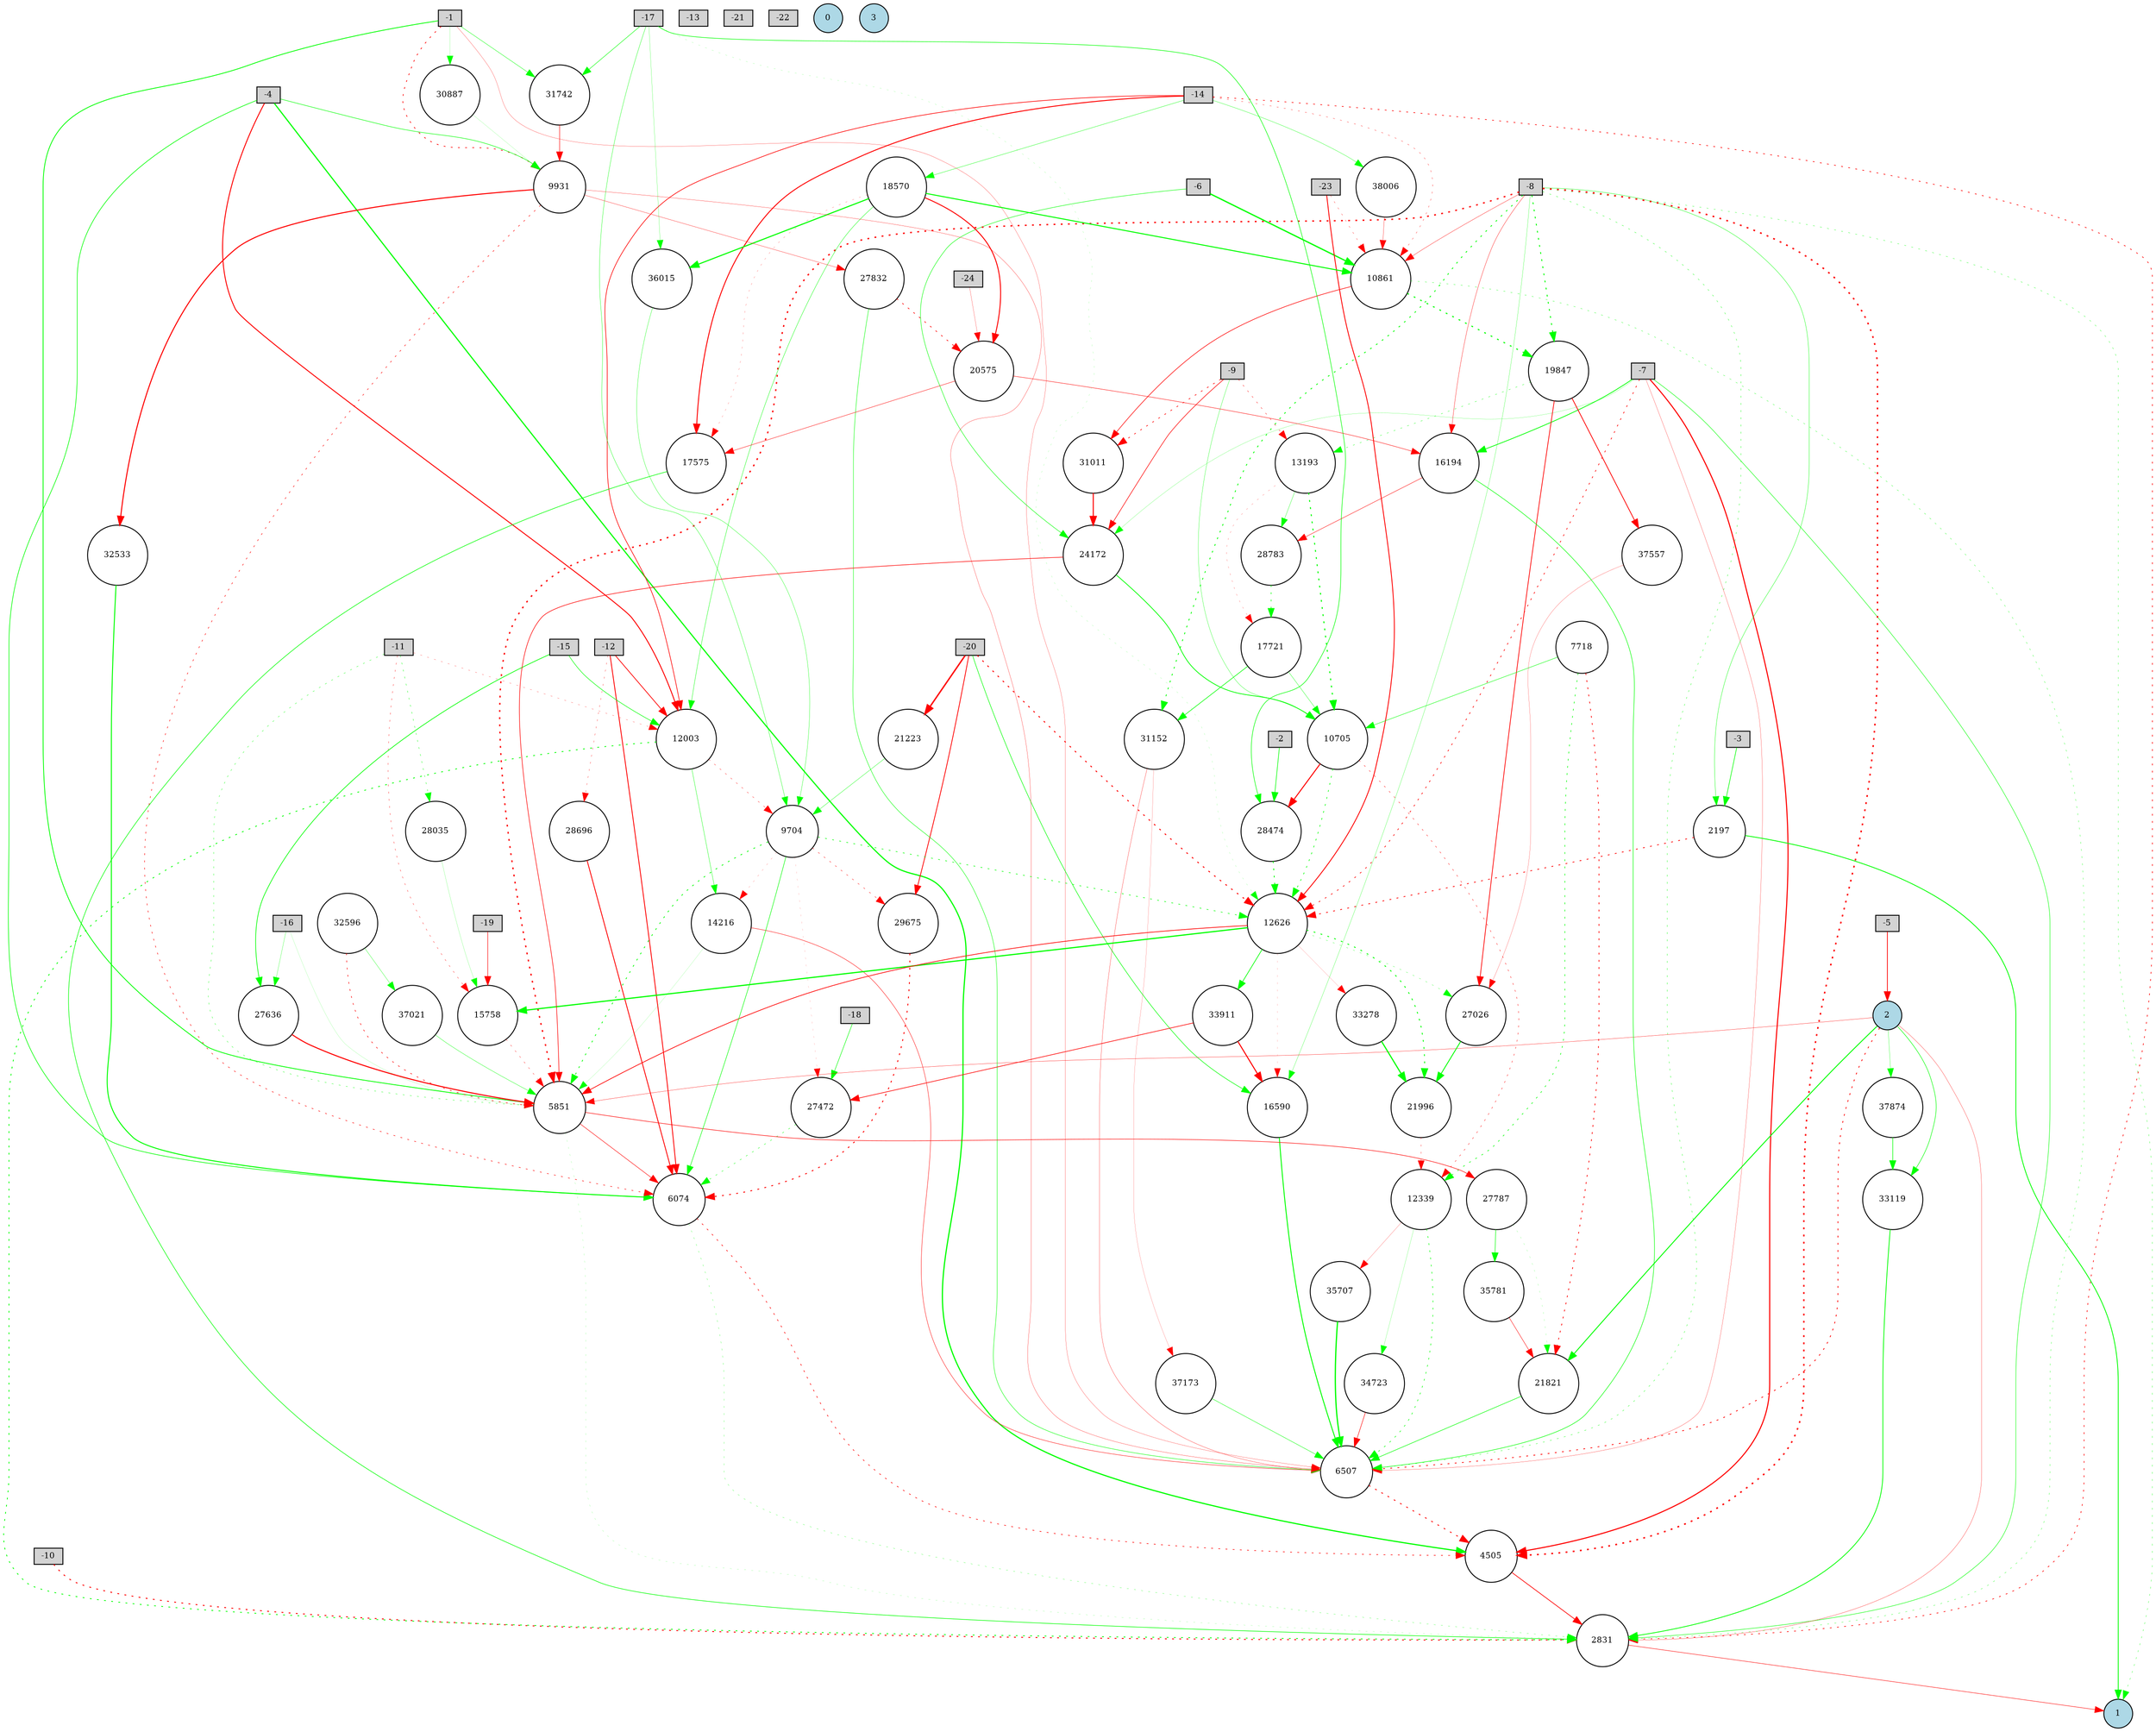 digraph {
	node [fontsize=9 height=0.2 shape=circle width=0.2]
	-1 [fillcolor=lightgray shape=box style=filled]
	-2 [fillcolor=lightgray shape=box style=filled]
	-3 [fillcolor=lightgray shape=box style=filled]
	-4 [fillcolor=lightgray shape=box style=filled]
	-5 [fillcolor=lightgray shape=box style=filled]
	-6 [fillcolor=lightgray shape=box style=filled]
	-7 [fillcolor=lightgray shape=box style=filled]
	-8 [fillcolor=lightgray shape=box style=filled]
	-9 [fillcolor=lightgray shape=box style=filled]
	-10 [fillcolor=lightgray shape=box style=filled]
	-11 [fillcolor=lightgray shape=box style=filled]
	-12 [fillcolor=lightgray shape=box style=filled]
	-13 [fillcolor=lightgray shape=box style=filled]
	-14 [fillcolor=lightgray shape=box style=filled]
	-15 [fillcolor=lightgray shape=box style=filled]
	-16 [fillcolor=lightgray shape=box style=filled]
	-17 [fillcolor=lightgray shape=box style=filled]
	-18 [fillcolor=lightgray shape=box style=filled]
	-19 [fillcolor=lightgray shape=box style=filled]
	-20 [fillcolor=lightgray shape=box style=filled]
	-21 [fillcolor=lightgray shape=box style=filled]
	-22 [fillcolor=lightgray shape=box style=filled]
	-23 [fillcolor=lightgray shape=box style=filled]
	-24 [fillcolor=lightgray shape=box style=filled]
	0 [fillcolor=lightblue style=filled]
	1 [fillcolor=lightblue style=filled]
	2 [fillcolor=lightblue style=filled]
	3 [fillcolor=lightblue style=filled]
	28035 [fillcolor=white style=filled]
	33278 [fillcolor=white style=filled]
	19847 [fillcolor=white style=filled]
	14216 [fillcolor=white style=filled]
	13193 [fillcolor=white style=filled]
	18570 [fillcolor=white style=filled]
	27787 [fillcolor=white style=filled]
	15758 [fillcolor=white style=filled]
	2831 [fillcolor=white style=filled]
	27026 [fillcolor=white style=filled]
	2197 [fillcolor=white style=filled]
	32533 [fillcolor=white style=filled]
	28696 [fillcolor=white style=filled]
	4505 [fillcolor=white style=filled]
	37021 [fillcolor=white style=filled]
	34723 [fillcolor=white style=filled]
	31011 [fillcolor=white style=filled]
	7718 [fillcolor=white style=filled]
	17575 [fillcolor=white style=filled]
	30887 [fillcolor=white style=filled]
	36015 [fillcolor=white style=filled]
	31152 [fillcolor=white style=filled]
	12339 [fillcolor=white style=filled]
	37173 [fillcolor=white style=filled]
	37557 [fillcolor=white style=filled]
	27832 [fillcolor=white style=filled]
	17721 [fillcolor=white style=filled]
	28474 [fillcolor=white style=filled]
	6074 [fillcolor=white style=filled]
	21821 [fillcolor=white style=filled]
	16194 [fillcolor=white style=filled]
	35781 [fillcolor=white style=filled]
	9931 [fillcolor=white style=filled]
	16590 [fillcolor=white style=filled]
	27472 [fillcolor=white style=filled]
	10705 [fillcolor=white style=filled]
	12626 [fillcolor=white style=filled]
	32596 [fillcolor=white style=filled]
	5851 [fillcolor=white style=filled]
	20575 [fillcolor=white style=filled]
	33119 [fillcolor=white style=filled]
	12003 [fillcolor=white style=filled]
	21223 [fillcolor=white style=filled]
	9704 [fillcolor=white style=filled]
	29675 [fillcolor=white style=filled]
	24172 [fillcolor=white style=filled]
	6507 [fillcolor=white style=filled]
	21996 [fillcolor=white style=filled]
	10861 [fillcolor=white style=filled]
	28783 [fillcolor=white style=filled]
	37874 [fillcolor=white style=filled]
	27636 [fillcolor=white style=filled]
	38006 [fillcolor=white style=filled]
	33911 [fillcolor=white style=filled]
	35707 [fillcolor=white style=filled]
	31742 [fillcolor=white style=filled]
	12626 -> 33911 [color=green penwidth=0.7270213783309908 style=solid]
	12626 -> 15758 [color=green penwidth=1.294553722242138 style=solid]
	12626 -> 21996 [color=green penwidth=0.9398580995103222 style=dotted]
	38006 -> 10861 [color=red penwidth=0.28968779600966393 style=solid]
	12626 -> 5851 [color=red penwidth=0.7477729230211813 style=solid]
	-4 -> 12003 [color=red penwidth=1.0210251867624904 style=solid]
	-1 -> 9931 [color=red penwidth=0.7445231343463796 style=dotted]
	-16 -> 5851 [color=green penwidth=0.11199072213163538 style=solid]
	36015 -> 9704 [color=green penwidth=0.32273230783873486 style=solid]
	-8 -> 1 [color=green penwidth=0.3164022239887294 style=dotted]
	-4 -> 6074 [color=green penwidth=0.6758599108108301 style=solid]
	-8 -> 6507 [color=green penwidth=0.35142637264159005 style=dotted]
	2197 -> 12626 [color=red penwidth=0.8286218252259451 style=dotted]
	9704 -> 6074 [color=green penwidth=0.5502231521176124 style=solid]
	2 -> 37874 [color=green penwidth=0.2836814287225927 style=solid]
	18570 -> 10861 [color=green penwidth=1.093253441145153 style=solid]
	12003 -> 9704 [color=red penwidth=0.33396437154340886 style=dotted]
	-9 -> 10705 [color=green penwidth=0.29777113410734135 style=solid]
	12339 -> 34723 [color=green penwidth=0.17759418042029712 style=solid]
	-16 -> 27636 [color=green penwidth=0.25127348194810983 style=solid]
	28474 -> 12626 [color=green penwidth=0.8877075312407012 style=dotted]
	16590 -> 6507 [color=green penwidth=1.0181990944370563 style=solid]
	-11 -> 15758 [color=red penwidth=0.33532198965887894 style=dotted]
	31152 -> 6507 [color=red penwidth=0.2737592428813952 style=solid]
	17575 -> 2831 [color=green penwidth=0.6235258691212289 style=solid]
	-8 -> 19847 [color=green penwidth=1.008120800174327 style=dotted]
	-19 -> 15758 [color=red penwidth=0.5579823030035884 style=solid]
	16194 -> 6507 [color=green penwidth=0.5701782843346905 style=solid]
	-7 -> 24172 [color=green penwidth=0.17245670076402056 style=solid]
	21821 -> 6507 [color=green penwidth=0.5560743255591538 style=solid]
	32596 -> 37021 [color=green penwidth=0.2984267347702627 style=solid]
	9704 -> 14216 [color=red penwidth=0.15810791473965946 style=dotted]
	24172 -> 10705 [color=green penwidth=0.8074729065033522 style=solid]
	35707 -> 6507 [color=green penwidth=1.3560474258816082 style=solid]
	-20 -> 29675 [color=red penwidth=0.847745969598654 style=solid]
	27832 -> 6507 [color=green penwidth=0.47269467894092687 style=solid]
	31742 -> 9931 [color=red penwidth=0.5269205801993887 style=solid]
	2 -> 21821 [color=green penwidth=0.9764366399518387 style=solid]
	32533 -> 6074 [color=green penwidth=1.0525869448066814 style=solid]
	7718 -> 21821 [color=red penwidth=0.7960116587602915 style=dotted]
	27787 -> 35781 [color=green penwidth=0.5490620416405072 style=solid]
	-11 -> 12003 [color=red penwidth=0.22231667419335216 style=dotted]
	9931 -> 27832 [color=red penwidth=0.2922372577012791 style=solid]
	2 -> 5851 [color=red penwidth=0.3059290570617453 style=solid]
	-14 -> 10861 [color=red penwidth=0.3044522210370837 style=dotted]
	-2 -> 28474 [color=green penwidth=0.6373066660824358 style=solid]
	20575 -> 17575 [color=red penwidth=0.40989315037131013 style=solid]
	-7 -> 2831 [color=green penwidth=0.4947338304062232 style=solid]
	2 -> 6507 [color=red penwidth=0.8311383519098561 style=dotted]
	33119 -> 2831 [color=green penwidth=0.842601914468743 style=solid]
	29675 -> 6074 [color=red penwidth=1.0095004031176575 style=dotted]
	9704 -> 12626 [color=green penwidth=0.6107728421476751 style=dotted]
	-4 -> 9931 [color=green penwidth=0.5318614456975898 style=solid]
	9704 -> 5851 [color=green penwidth=0.802202282242329 style=dotted]
	28035 -> 15758 [color=green penwidth=0.16069318076230837 style=solid]
	27026 -> 21996 [color=green penwidth=0.9446572963182406 style=solid]
	7718 -> 12339 [color=green penwidth=0.6352503399797046 style=dotted]
	-14 -> 17575 [color=red penwidth=1.0186876329317693 style=solid]
	2197 -> 1 [color=green penwidth=0.8900501748672915 style=solid]
	28783 -> 17721 [color=green penwidth=0.6141234575040082 style=dotted]
	-10 -> 2831 [color=red penwidth=1.0222182779169795 style=dotted]
	12339 -> 35707 [color=red penwidth=0.17689936172163234 style=solid]
	18570 -> 36015 [color=green penwidth=1.1879350907121633 style=solid]
	9931 -> 6074 [color=red penwidth=0.5453094656221789 style=dotted]
	-1 -> 31742 [color=green penwidth=0.38451634978625915 style=solid]
	-23 -> 12626 [color=red penwidth=0.9382069800087721 style=solid]
	14216 -> 5851 [color=green penwidth=0.1034387902828684 style=solid]
	21223 -> 9704 [color=green penwidth=0.3285638187566129 style=solid]
	-17 -> 36015 [color=green penwidth=0.21578745624254408 style=solid]
	-14 -> 18570 [color=green penwidth=0.34777283745962795 style=solid]
	17721 -> 10705 [color=green penwidth=0.33627290177931035 style=solid]
	-11 -> 5851 [color=green penwidth=0.3422952586891812 style=dotted]
	-8 -> 5851 [color=red penwidth=1.4947926845082062 style=dotted]
	-15 -> 27636 [color=green penwidth=0.7185071625507048 style=solid]
	-8 -> 16590 [color=green penwidth=0.2461416923220697 style=solid]
	-17 -> 9704 [color=green penwidth=0.3516649629586561 style=solid]
	16194 -> 28783 [color=red penwidth=0.42078475331605114 style=solid]
	12339 -> 6507 [color=green penwidth=0.5885283598377543 style=dotted]
	19847 -> 13193 [color=green penwidth=0.3435636758400208 style=dotted]
	12003 -> 2831 [color=green penwidth=0.8651174060681273 style=dotted]
	19847 -> 37557 [color=red penwidth=0.8382340472056332 style=solid]
	31011 -> 24172 [color=red penwidth=1.1247210170781838 style=solid]
	-7 -> 12626 [color=red penwidth=0.7046003409672266 style=dotted]
	-8 -> 31152 [color=green penwidth=0.8810043252043046 style=dotted]
	-20 -> 12626 [color=red penwidth=1.063223649166937 style=dotted]
	13193 -> 10705 [color=green penwidth=1.148227790753473 style=dotted]
	20575 -> 16194 [color=red penwidth=0.43466337842313363 style=solid]
	2 -> 2831 [color=red penwidth=0.2708726231791731 style=solid]
	30887 -> 9931 [color=green penwidth=0.11595500637447492 style=solid]
	12626 -> 33278 [color=red penwidth=0.11122583078449468 style=solid]
	18570 -> 12003 [color=green penwidth=0.39331556140908475 style=solid]
	-6 -> 24172 [color=green penwidth=0.498864945582992 style=solid]
	-7 -> 6507 [color=red penwidth=0.2342098525030296 style=solid]
	-18 -> 27472 [color=green penwidth=0.5294984907335173 style=solid]
	13193 -> 28783 [color=green penwidth=0.30274475460308337 style=solid]
	2831 -> 1 [color=red penwidth=0.46248620738559687 style=solid]
	37874 -> 33119 [color=green penwidth=0.6186870151493667 style=solid]
	10861 -> 19847 [color=green penwidth=1.1860753966084339 style=dotted]
	9931 -> 32533 [color=red penwidth=1.1300596666953833 style=solid]
	-7 -> 16194 [color=green penwidth=0.7980348079256939 style=solid]
	-17 -> 28474 [color=green penwidth=0.5970751342543902 style=solid]
	-1 -> 6507 [color=red penwidth=0.2237255112840291 style=solid]
	6507 -> 4505 [color=red penwidth=0.9340495392872571 style=dotted]
	-14 -> 12003 [color=red penwidth=0.6834875120126225 style=solid]
	9931 -> 6507 [color=red penwidth=0.2619625645269058 style=solid]
	-4 -> 4505 [color=green penwidth=1.3046250606367835 style=solid]
	-3 -> 2197 [color=green penwidth=0.6486492988635467 style=solid]
	12626 -> 27026 [color=green penwidth=0.25759899575751677 style=dotted]
	32596 -> 5851 [color=red penwidth=0.6062231242305881 style=dotted]
	-12 -> 28696 [color=red penwidth=0.2856798670438292 style=dotted]
	-8 -> 4505 [color=red penwidth=1.6291309703865422 style=dotted]
	12003 -> 14216 [color=green penwidth=0.3733518042771016 style=solid]
	10705 -> 12339 [color=red penwidth=0.40906297226230137 style=dotted]
	33911 -> 27472 [color=red penwidth=0.6718450625288159 style=solid]
	9704 -> 27472 [color=red penwidth=0.11389513359262422 style=dotted]
	35781 -> 21821 [color=red penwidth=0.4409561566844582 style=solid]
	10705 -> 12626 [color=green penwidth=0.6696935710688862 style=dotted]
	-12 -> 6074 [color=red penwidth=0.9236595643502691 style=solid]
	10861 -> 31011 [color=red penwidth=0.614937267456637 style=solid]
	-14 -> 2831 [color=red penwidth=0.6918139800539845 style=dotted]
	-17 -> 31742 [color=green penwidth=0.48663430832536303 style=solid]
	12626 -> 16590 [color=red penwidth=0.12472639736162835 style=dotted]
	28696 -> 6074 [color=red penwidth=0.9319532839673655 style=solid]
	15758 -> 5851 [color=red penwidth=0.3247695882961623 style=dotted]
	33911 -> 16590 [color=red penwidth=1.1365153499888019 style=solid]
	6074 -> 4505 [color=red penwidth=0.6538506716289794 style=dotted]
	37557 -> 27026 [color=red penwidth=0.19549822889075175 style=solid]
	18570 -> 20575 [color=red penwidth=1.0416302927529224 style=solid]
	-1 -> 5851 [color=green penwidth=0.858877651961518 style=solid]
	-12 -> 12003 [color=red penwidth=0.7846484725727849 style=solid]
	2 -> 33119 [color=green penwidth=0.5474954928980196 style=solid]
	34723 -> 6507 [color=red penwidth=0.5248681135736882 style=solid]
	-24 -> 20575 [color=red penwidth=0.22240708261708225 style=solid]
	27787 -> 21821 [color=green penwidth=0.1491467566234786 style=dotted]
	-9 -> 24172 [color=red penwidth=0.6074685838620142 style=solid]
	37173 -> 6507 [color=green penwidth=0.4113009478151134 style=solid]
	10705 -> 28474 [color=red penwidth=1.0959747878994157 style=solid]
	-6 -> 10861 [color=green penwidth=1.430725051815088 style=solid]
	5851 -> 6074 [color=red penwidth=0.48725281230250106 style=solid]
	24172 -> 5851 [color=red penwidth=0.6162803308563076 style=solid]
	14216 -> 6507 [color=red penwidth=0.4285486648774094 style=solid]
	10861 -> 2831 [color=green penwidth=0.31111776384267076 style=dotted]
	21996 -> 12339 [color=red penwidth=0.3136337687877515 style=dotted]
	4505 -> 2831 [color=red penwidth=0.7289117815762257 style=solid]
	6074 -> 2831 [color=green penwidth=0.2407980724574855 style=dotted]
	13193 -> 17721 [color=red penwidth=0.18772693332255963 style=dotted]
	-8 -> 16194 [color=red penwidth=0.33877626510321635 style=solid]
	33278 -> 21996 [color=green penwidth=1.2924691501105678 style=solid]
	17721 -> 31152 [color=green penwidth=0.6261558416675621 style=solid]
	-14 -> 38006 [color=green penwidth=0.30000000000000004 style=solid]
	-7 -> 4505 [color=red penwidth=1.1787165565241522 style=solid]
	18570 -> 17575 [color=red penwidth=0.18667926003262322 style=dotted]
	5851 -> 2831 [color=green penwidth=0.1312164547451048 style=dotted]
	-20 -> 21223 [color=red penwidth=1.5618251747816627 style=solid]
	19847 -> 27026 [color=red penwidth=0.7818642492579816 style=solid]
	-9 -> 13193 [color=red penwidth=0.3835744730403081 style=dotted]
	-9 -> 31011 [color=red penwidth=0.678331587776034 style=dotted]
	31152 -> 37173 [color=red penwidth=0.15343231263288515 style=solid]
	5851 -> 27787 [color=red penwidth=0.553422339925431 style=solid]
	-17 -> 12626 [color=green penwidth=0.1213752959313369 style=dotted]
	-11 -> 28035 [color=green penwidth=0.3796247522113595 style=dotted]
	-8 -> 2197 [color=green penwidth=0.3738323370554506 style=solid]
	-5 -> 2 [color=red penwidth=0.810335474793926 style=solid]
	27636 -> 5851 [color=red penwidth=1.1542695791566748 style=solid]
	37021 -> 5851 [color=green penwidth=0.3330066271209262 style=solid]
	-23 -> 10861 [color=red penwidth=0.2917502019785342 style=dotted]
	-20 -> 16590 [color=green penwidth=0.5857312976947976 style=solid]
	9704 -> 29675 [color=red penwidth=0.4009991362393591 style=dotted]
	-15 -> 12003 [color=green penwidth=0.5525119035768659 style=solid]
	27472 -> 6074 [color=green penwidth=0.4086205062263971 style=dotted]
	-8 -> 10861 [color=red penwidth=0.3174244604358346 style=solid]
	7718 -> 10705 [color=green penwidth=0.4507649383659089 style=solid]
	-1 -> 30887 [color=green penwidth=0.14524508787760004 style=solid]
	27832 -> 20575 [color=red penwidth=0.7093280130072542 style=dotted]
}
